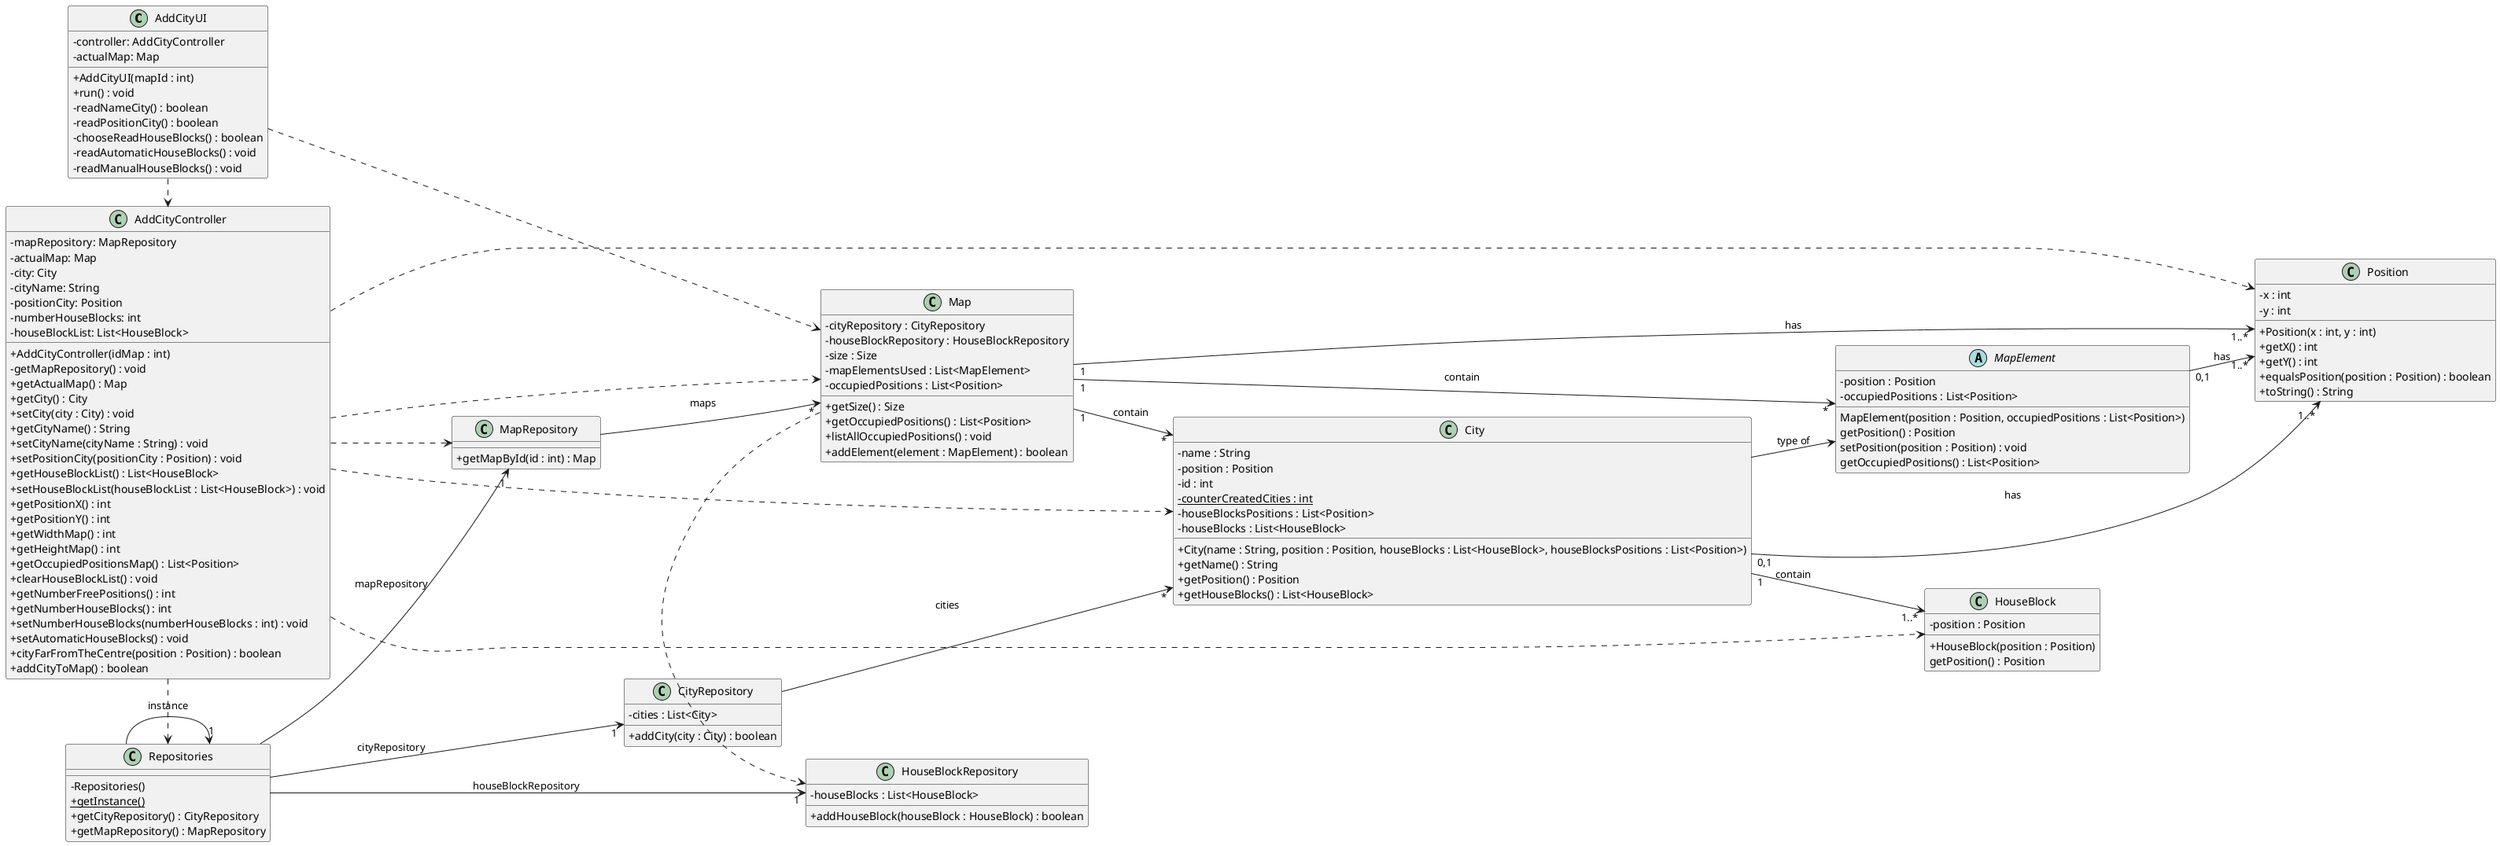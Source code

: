 @startuml
skinparam packageStyle rectangle
skinparam shadowing false
skinparam linetype polyline
skinparam linetype orto

skinparam classAttributeIconSize 0

left to right direction

class AddCityUI {
    - controller: AddCityController
    - actualMap: Map

    + AddCityUI(mapId : int)
    + run() : void
    - readNameCity() : boolean
    - readPositionCity() : boolean
    - chooseReadHouseBlocks() : boolean
    - readAutomaticHouseBlocks() : void
    - readManualHouseBlocks() : void
}

class AddCityController {
    - mapRepository: MapRepository
    - actualMap: Map
    - city: City
    - cityName: String
    - positionCity: Position
    - numberHouseBlocks: int
    - houseBlockList: List<HouseBlock>

    + AddCityController(idMap : int)
    - getMapRepository() : void
    + getActualMap() : Map
    + getCity() : City
    + setCity(city : City) : void
    + getCityName() : String
    + setCityName(cityName : String) : void
    + setPositionCity(positionCity : Position) : void
    + getHouseBlockList() : List<HouseBlock>
    + setHouseBlockList(houseBlockList : List<HouseBlock>) : void
    + getPositionX() : int
    + getPositionY() : int
    + getWidthMap() : int
    + getHeightMap() : int
    + getOccupiedPositionsMap() : List<Position>
    + clearHouseBlockList() : void
    + getNumberFreePositions() : int
    + getNumberHouseBlocks() : int
    + setNumberHouseBlocks(numberHouseBlocks : int) : void
    + setAutomaticHouseBlocks() : void
    + cityFarFromTheCentre(position : Position) : boolean
    + addCityToMap() : boolean
}

class CityRepository {
    - cities : List<City>

    + addCity(city : City) : boolean
}

class MapRepository {
    + getMapById(id : int) : Map
}

class HouseBlockRepository {
    - houseBlocks : List<HouseBlock>

    + addHouseBlock(houseBlock : HouseBlock) : boolean
}

class Repositories {
    - Repositories()
    + {static} getInstance()
    + getCityRepository() : CityRepository
    + getMapRepository() : MapRepository
}

class City {
    - name : String
    - position : Position
    - id : int
    - {static} counterCreatedCities : int
    - houseBlocksPositions : List<Position>
    - houseBlocks : List<HouseBlock>

    + City(name : String, position : Position, houseBlocks : List<HouseBlock>, houseBlocksPositions : List<Position>)
    + getName() : String
    + getPosition() : Position
    + getHouseBlocks() : List<HouseBlock>
}

class Map {
    - cityRepository : CityRepository
    - houseBlockRepository : HouseBlockRepository
    - size : Size
    - mapElementsUsed : List<MapElement>
    - occupiedPositions : List<Position>

    + getSize() : Size
    + getOccupiedPositions() : List<Position>
    + listAllOccupiedPositions() : void
    + addElement(element : MapElement) : boolean
}

abstract class MapElement {
    - position : Position
    - occupiedPositions : List<Position>

    MapElement(position : Position, occupiedPositions : List<Position>)
    getPosition() : Position
    setPosition(position : Position) : void
    getOccupiedPositions() : List<Position>
}

class Position {
    - x : int
    - y : int

    + Position(x : int, y : int)
    + getX() : int
    + getY() : int
    + equalsPosition(position : Position) : boolean
    + toString() : String
}

class HouseBlock {
    - position : Position

    + HouseBlock(position : Position)
    getPosition() : Position
}


AddCityUI .> AddCityController
AddCityUI .> Map

AddCityController .> MapRepository
AddCityController .> Map
AddCityController .> City
AddCityController .> Position
AddCityController .> HouseBlock
AddCityController .> Repositories

Repositories -> "1" Repositories : instance
Repositories --> "1" MapRepository: mapRepository
Repositories --> "1" CityRepository: cityRepository
Repositories --> "1" HouseBlockRepository: houseBlockRepository

MapRepository --> "*" Map: maps

CityRepository --> "*" City: cities

Map .> HouseBlockRepository
Map "1" --> "*" MapElement: contain
Map "1" --> "*" City: contain
Map "1" --> "1..*" Position: has

City "1" --> "1..*" HouseBlock: contain
City "0,1" --> "1..*" Position: has
City --> MapElement: type of

MapElement "0,1" --> "1..*" Position: has

@enduml